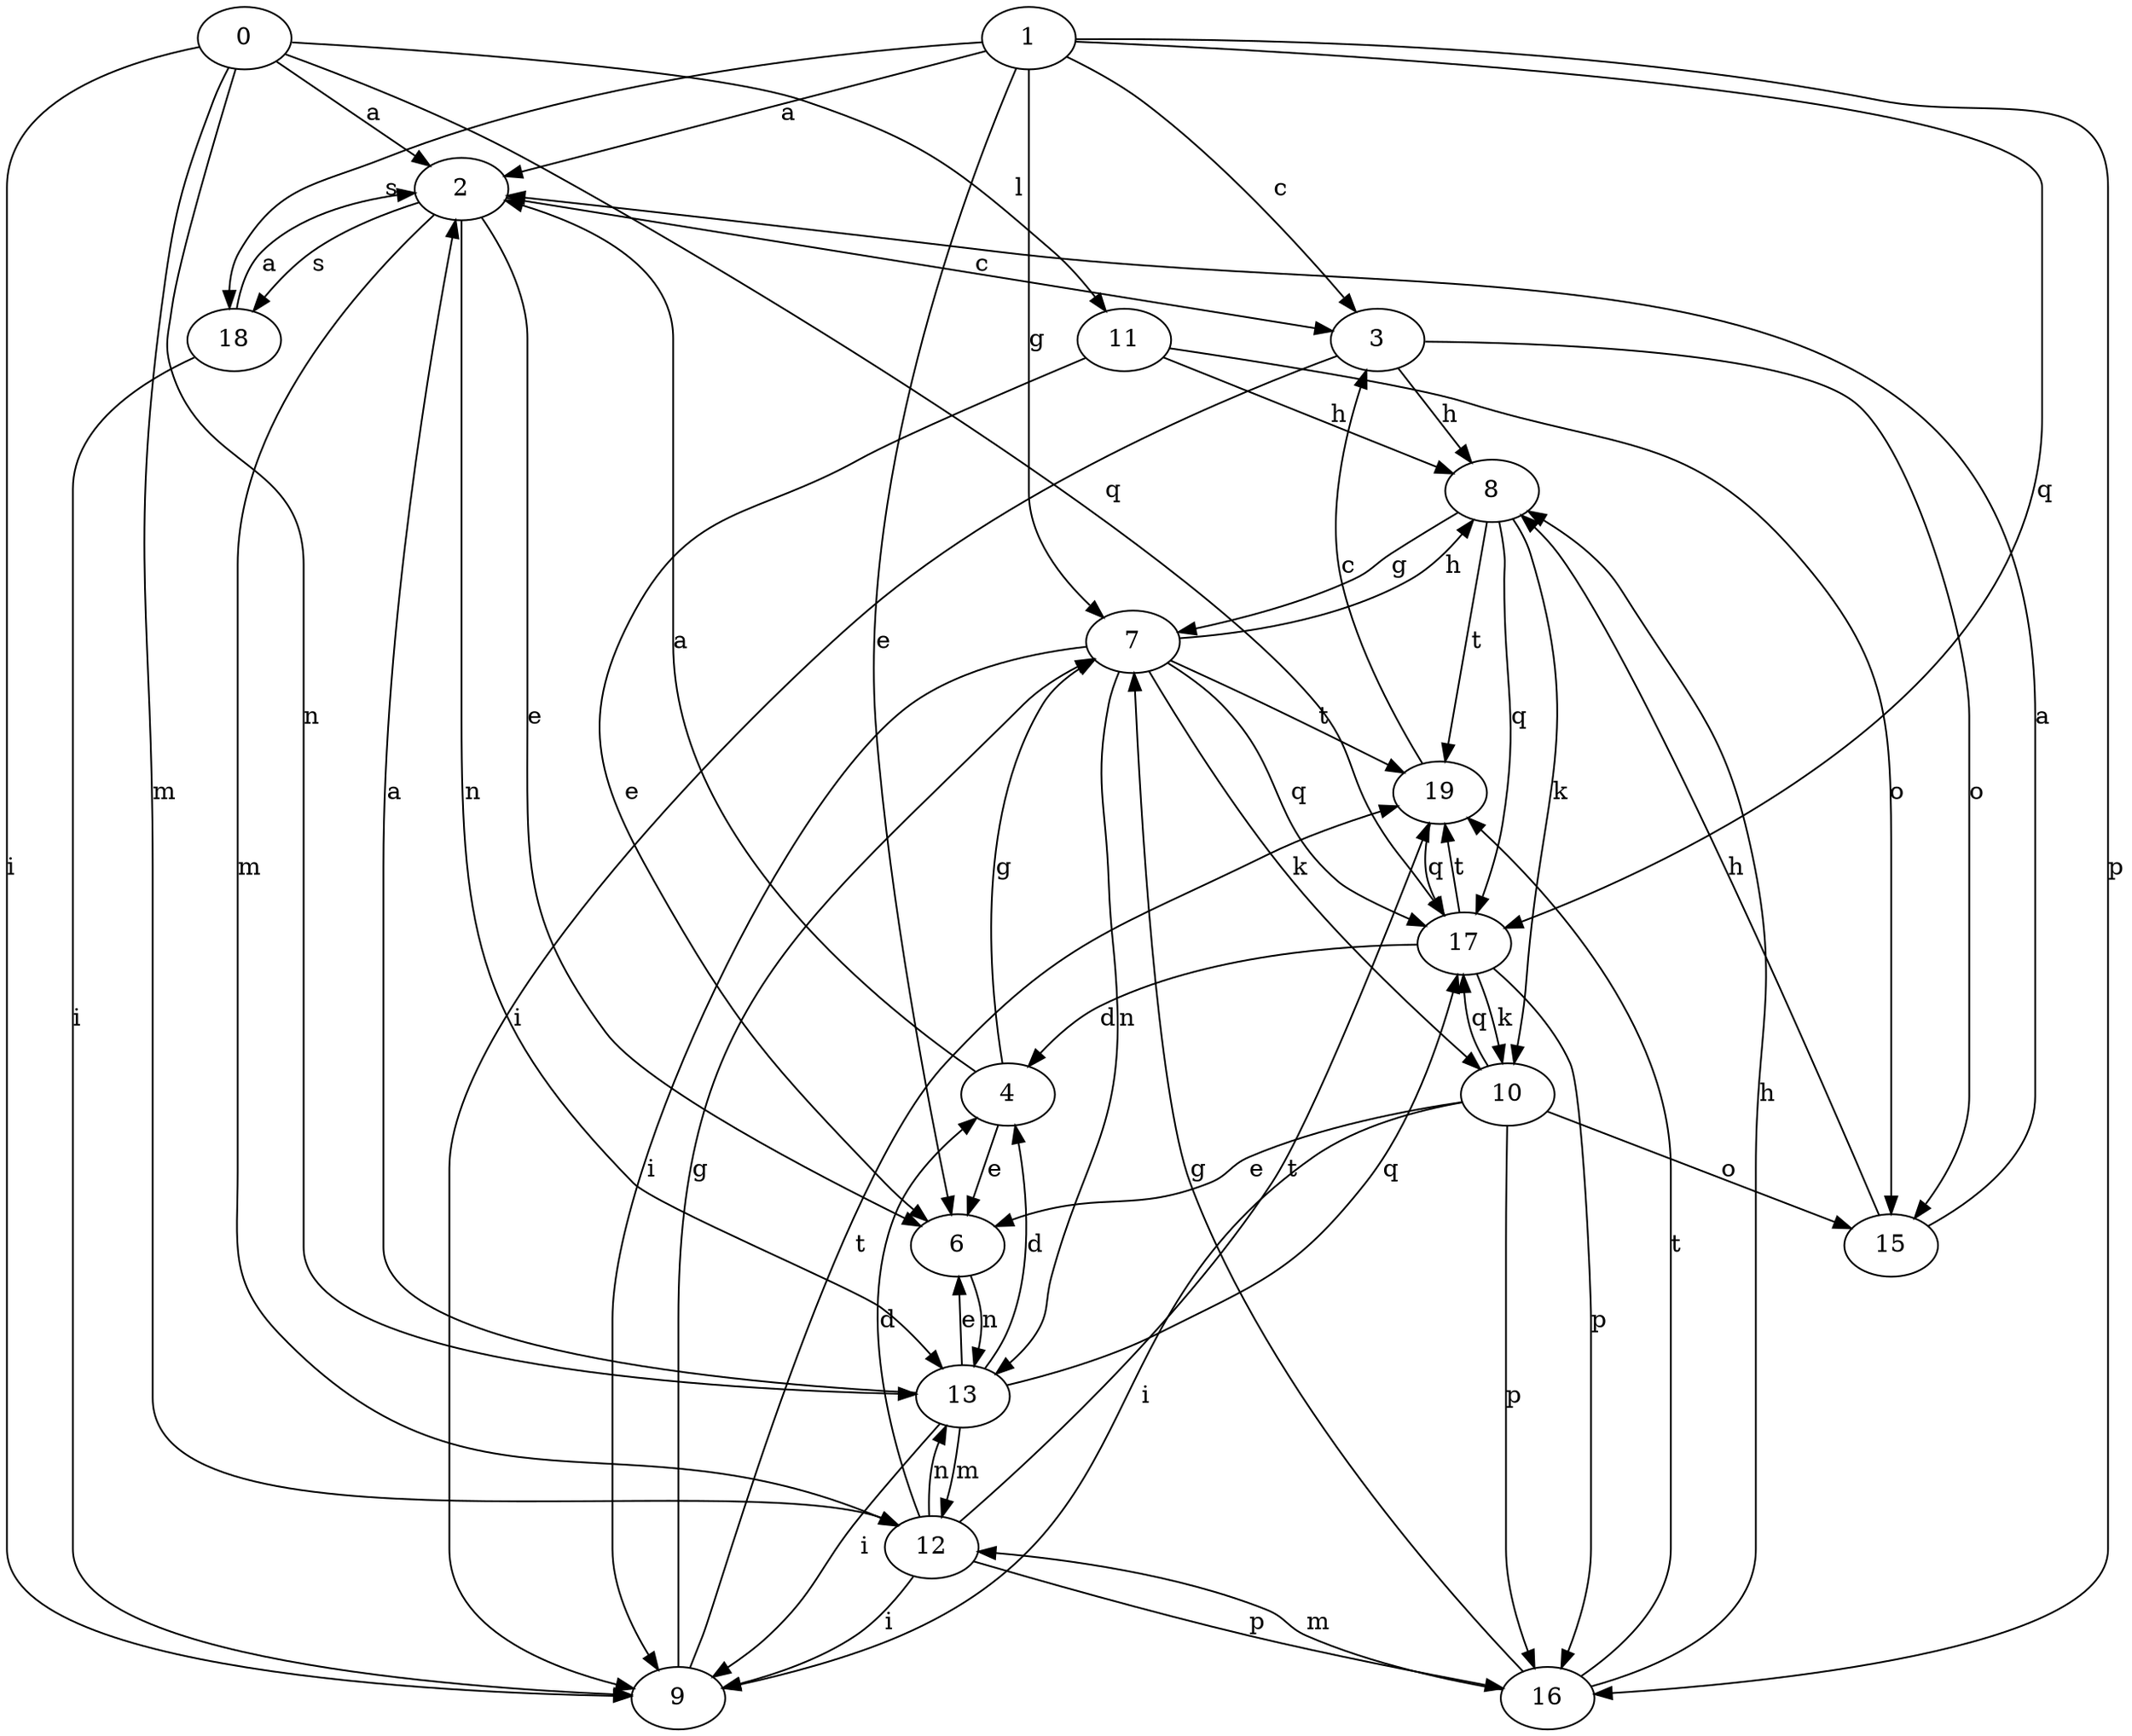 strict digraph  {
1;
2;
3;
4;
6;
7;
8;
9;
10;
11;
12;
13;
0;
15;
16;
17;
18;
19;
1 -> 2  [label=a];
1 -> 3  [label=c];
1 -> 6  [label=e];
1 -> 7  [label=g];
1 -> 16  [label=p];
1 -> 17  [label=q];
1 -> 18  [label=s];
2 -> 3  [label=c];
2 -> 6  [label=e];
2 -> 12  [label=m];
2 -> 13  [label=n];
2 -> 18  [label=s];
3 -> 8  [label=h];
3 -> 9  [label=i];
3 -> 15  [label=o];
4 -> 2  [label=a];
4 -> 6  [label=e];
4 -> 7  [label=g];
6 -> 13  [label=n];
7 -> 8  [label=h];
7 -> 9  [label=i];
7 -> 10  [label=k];
7 -> 13  [label=n];
7 -> 17  [label=q];
7 -> 19  [label=t];
8 -> 7  [label=g];
8 -> 10  [label=k];
8 -> 17  [label=q];
8 -> 19  [label=t];
9 -> 7  [label=g];
9 -> 19  [label=t];
10 -> 6  [label=e];
10 -> 9  [label=i];
10 -> 15  [label=o];
10 -> 16  [label=p];
10 -> 17  [label=q];
11 -> 6  [label=e];
11 -> 8  [label=h];
11 -> 15  [label=o];
12 -> 4  [label=d];
12 -> 9  [label=i];
12 -> 13  [label=n];
12 -> 16  [label=p];
12 -> 19  [label=t];
13 -> 2  [label=a];
13 -> 4  [label=d];
13 -> 6  [label=e];
13 -> 9  [label=i];
13 -> 12  [label=m];
13 -> 17  [label=q];
0 -> 2  [label=a];
0 -> 9  [label=i];
0 -> 11  [label=l];
0 -> 12  [label=m];
0 -> 13  [label=n];
0 -> 17  [label=q];
15 -> 2  [label=a];
15 -> 8  [label=h];
16 -> 7  [label=g];
16 -> 8  [label=h];
16 -> 12  [label=m];
16 -> 19  [label=t];
17 -> 4  [label=d];
17 -> 10  [label=k];
17 -> 16  [label=p];
17 -> 19  [label=t];
18 -> 2  [label=a];
18 -> 9  [label=i];
19 -> 3  [label=c];
19 -> 17  [label=q];
}
